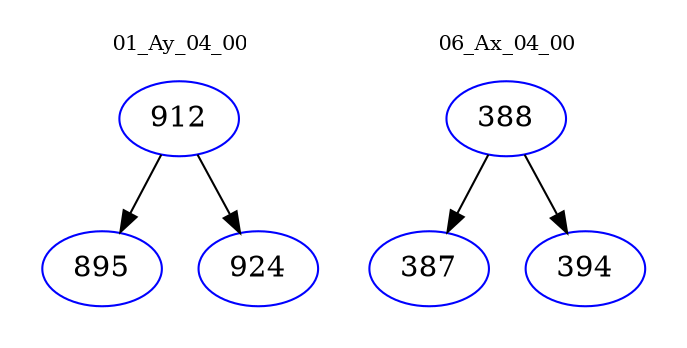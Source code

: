 digraph{
subgraph cluster_0 {
color = white
label = "01_Ay_04_00";
fontsize=10;
T0_912 [label="912", color="blue"]
T0_912 -> T0_895 [color="black"]
T0_895 [label="895", color="blue"]
T0_912 -> T0_924 [color="black"]
T0_924 [label="924", color="blue"]
}
subgraph cluster_1 {
color = white
label = "06_Ax_04_00";
fontsize=10;
T1_388 [label="388", color="blue"]
T1_388 -> T1_387 [color="black"]
T1_387 [label="387", color="blue"]
T1_388 -> T1_394 [color="black"]
T1_394 [label="394", color="blue"]
}
}
